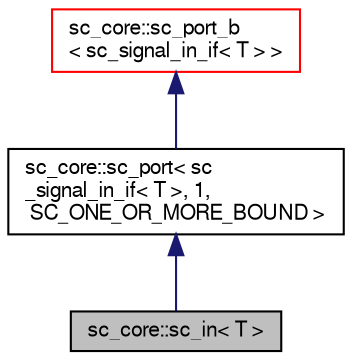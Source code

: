 digraph "sc_core::sc_in&lt; T &gt;"
{
  edge [fontname="FreeSans",fontsize="10",labelfontname="FreeSans",labelfontsize="10"];
  node [fontname="FreeSans",fontsize="10",shape=record];
  Node0 [label="sc_core::sc_in\< T \>",height=0.2,width=0.4,color="black", fillcolor="grey75", style="filled", fontcolor="black"];
  Node1 -> Node0 [dir="back",color="midnightblue",fontsize="10",style="solid",fontname="FreeSans"];
  Node1 [label="sc_core::sc_port\< sc\l_signal_in_if\< T \>, 1,\l SC_ONE_OR_MORE_BOUND \>",height=0.2,width=0.4,color="black", fillcolor="white", style="filled",URL="$a01224.html"];
  Node2 -> Node1 [dir="back",color="midnightblue",fontsize="10",style="solid",fontname="FreeSans"];
  Node2 [label="sc_core::sc_port_b\l\< sc_signal_in_if\< T \> \>",height=0.2,width=0.4,color="red", fillcolor="white", style="filled",URL="$a01220.html"];
}
